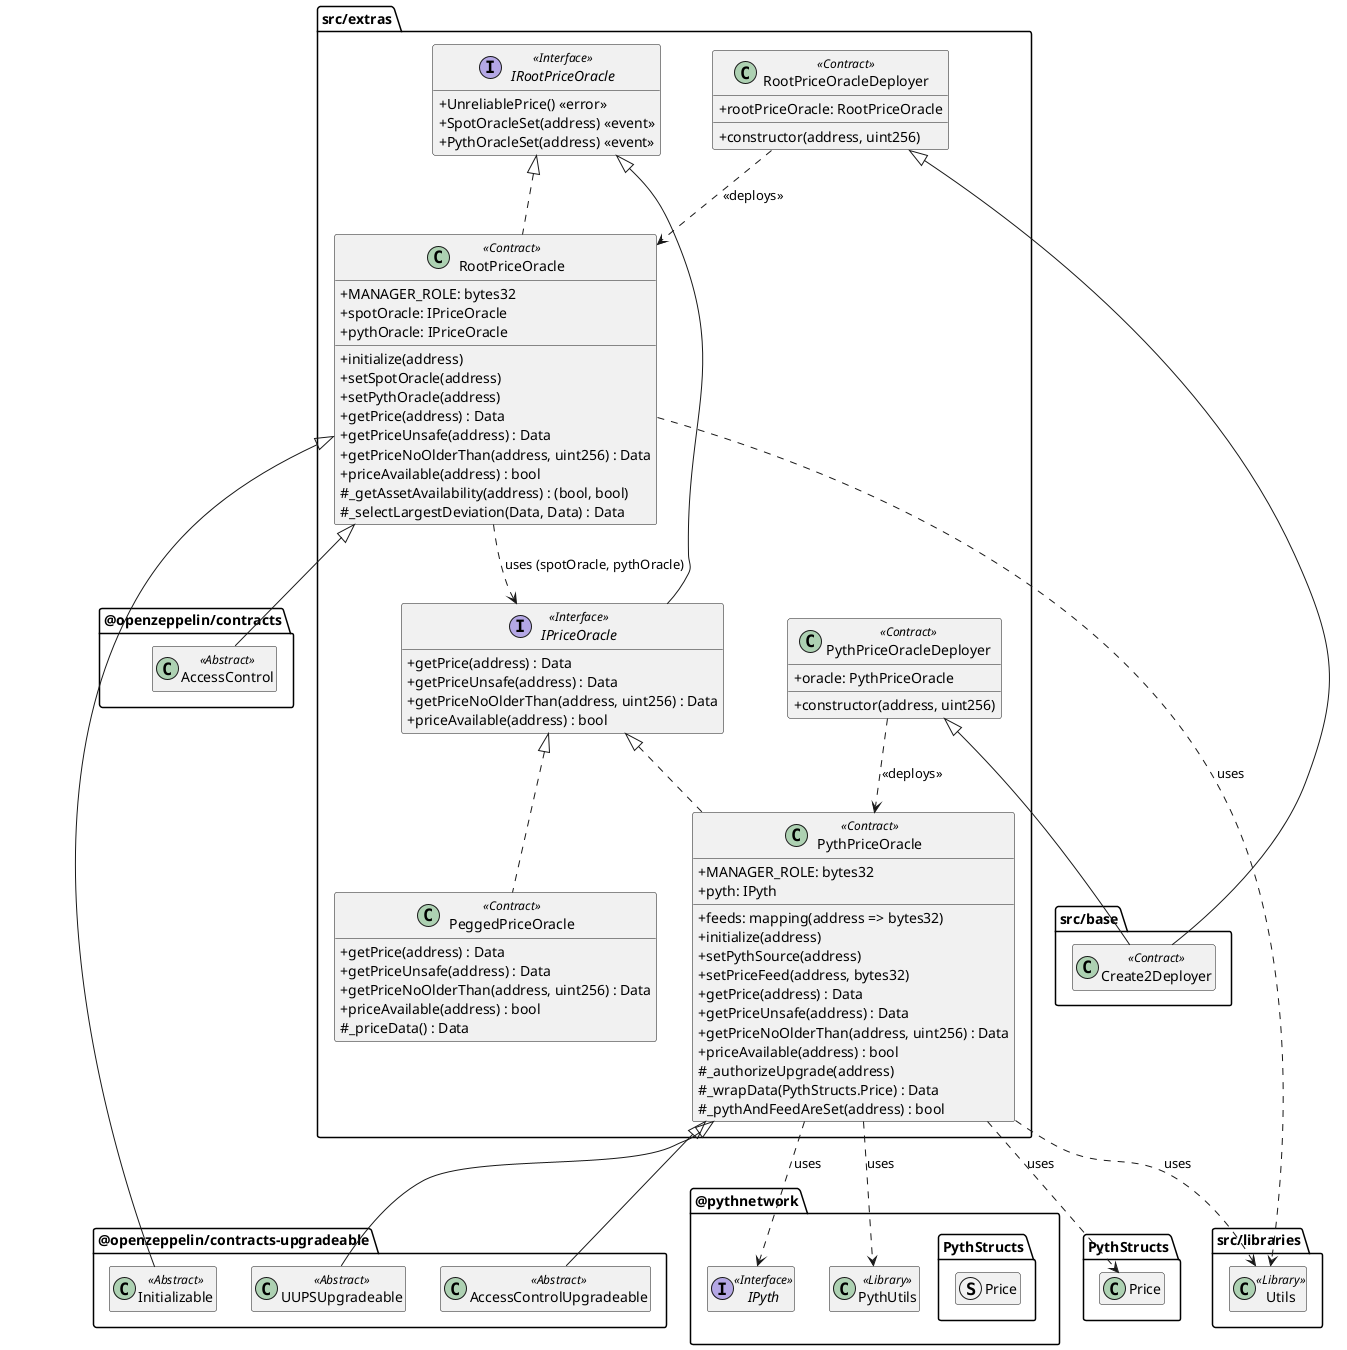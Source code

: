 @startuml Extras_Contracts_ClassDiagram
skinparam classAttributeIconSize 0
hide empty members

package "src/extras" {
    interface IPriceOracle <<Interface>> {
       + getPrice(address) : Data
       + getPriceUnsafe(address) : Data
       + getPriceNoOlderThan(address, uint256) : Data
       + priceAvailable(address) : bool
    }

    interface IRootPriceOracle <<Interface>> {
       + UnreliablePrice() <<error>>
       + SpotOracleSet(address) <<event>>
       + PythOracleSet(address) <<event>>
    }

    class PeggedPriceOracle <<Contract>> {
        + getPrice(address) : Data
        + getPriceUnsafe(address) : Data
        + getPriceNoOlderThan(address, uint256) : Data
        + priceAvailable(address) : bool
        # _priceData() : Data
    }

    class PythPriceOracle <<Contract>> {
        + MANAGER_ROLE: bytes32
        + pyth: IPyth
        + feeds: mapping(address => bytes32)
        + initialize(address)
        + setPythSource(address)
        + setPriceFeed(address, bytes32)
        + getPrice(address) : Data
        + getPriceUnsafe(address) : Data
        + getPriceNoOlderThan(address, uint256) : Data
        + priceAvailable(address) : bool
        # _authorizeUpgrade(address)
        # _wrapData(PythStructs.Price) : Data
        # _pythAndFeedAreSet(address) : bool
    }

    class PythPriceOracleDeployer <<Contract>> {
        + oracle: PythPriceOracle
        + constructor(address, uint256)
    }

    class RootPriceOracle <<Contract>> {
        + MANAGER_ROLE: bytes32
        + spotOracle: IPriceOracle
        + pythOracle: IPriceOracle
        + initialize(address)
        + setSpotOracle(address)
        + setPythOracle(address)
        + getPrice(address) : Data
        + getPriceUnsafe(address) : Data
        + getPriceNoOlderThan(address, uint256) : Data
        + priceAvailable(address) : bool
        # _getAssetAvailability(address) : (bool, bool)
        # _selectLargestDeviation(Data, Data) : Data
    }

    class RootPriceOracleDeployer <<Contract>> {
        + rootPriceOracle: RootPriceOracle
        + constructor(address, uint256)
    }
}

package "src/base" {
    class Create2Deployer <<Contract>>
}

package "src/libraries" {
    class Utils <<Library>>
}

package "@openzeppelin/contracts-upgradeable" {
    class AccessControlUpgradeable <<Abstract>>
    class UUPSUpgradeable <<Abstract>>
    class Initializable <<Abstract>>
}

package "@openzeppelin/contracts" {
    class AccessControl <<Abstract>>
}

package "@pythnetwork" {
    interface IPyth <<Interface>>
    struct PythStructs.Price
    class PythUtils <<Library>>
}

' 상속 & 인터페이스
IRootPriceOracle <|-- IPriceOracle
PeggedPriceOracle .up.|> IPriceOracle
PythPriceOracle .up.|> IPriceOracle
PythPriceOracle <|-- AccessControlUpgradeable
PythPriceOracle <|-- UUPSUpgradeable
PythPriceOracleDeployer <|-- Create2Deployer
RootPriceOracle .up.|> IRootPriceOracle
RootPriceOracle <|-- AccessControl
RootPriceOracle <|-- Initializable
RootPriceOracleDeployer <|-- Create2Deployer

' 의존성
PythPriceOracle ..> IPyth : uses
PythPriceOracle ..> PythStructs.Price : uses
PythPriceOracle ..> PythUtils : uses
PythPriceOracle ..> Utils : uses

PythPriceOracleDeployer ..> PythPriceOracle : <<deploys>>

RootPriceOracle ..> IPriceOracle : uses (spotOracle, pythOracle)
RootPriceOracle ..> Utils : uses

RootPriceOracleDeployer ..> RootPriceOracle : <<deploys>>

@enduml 